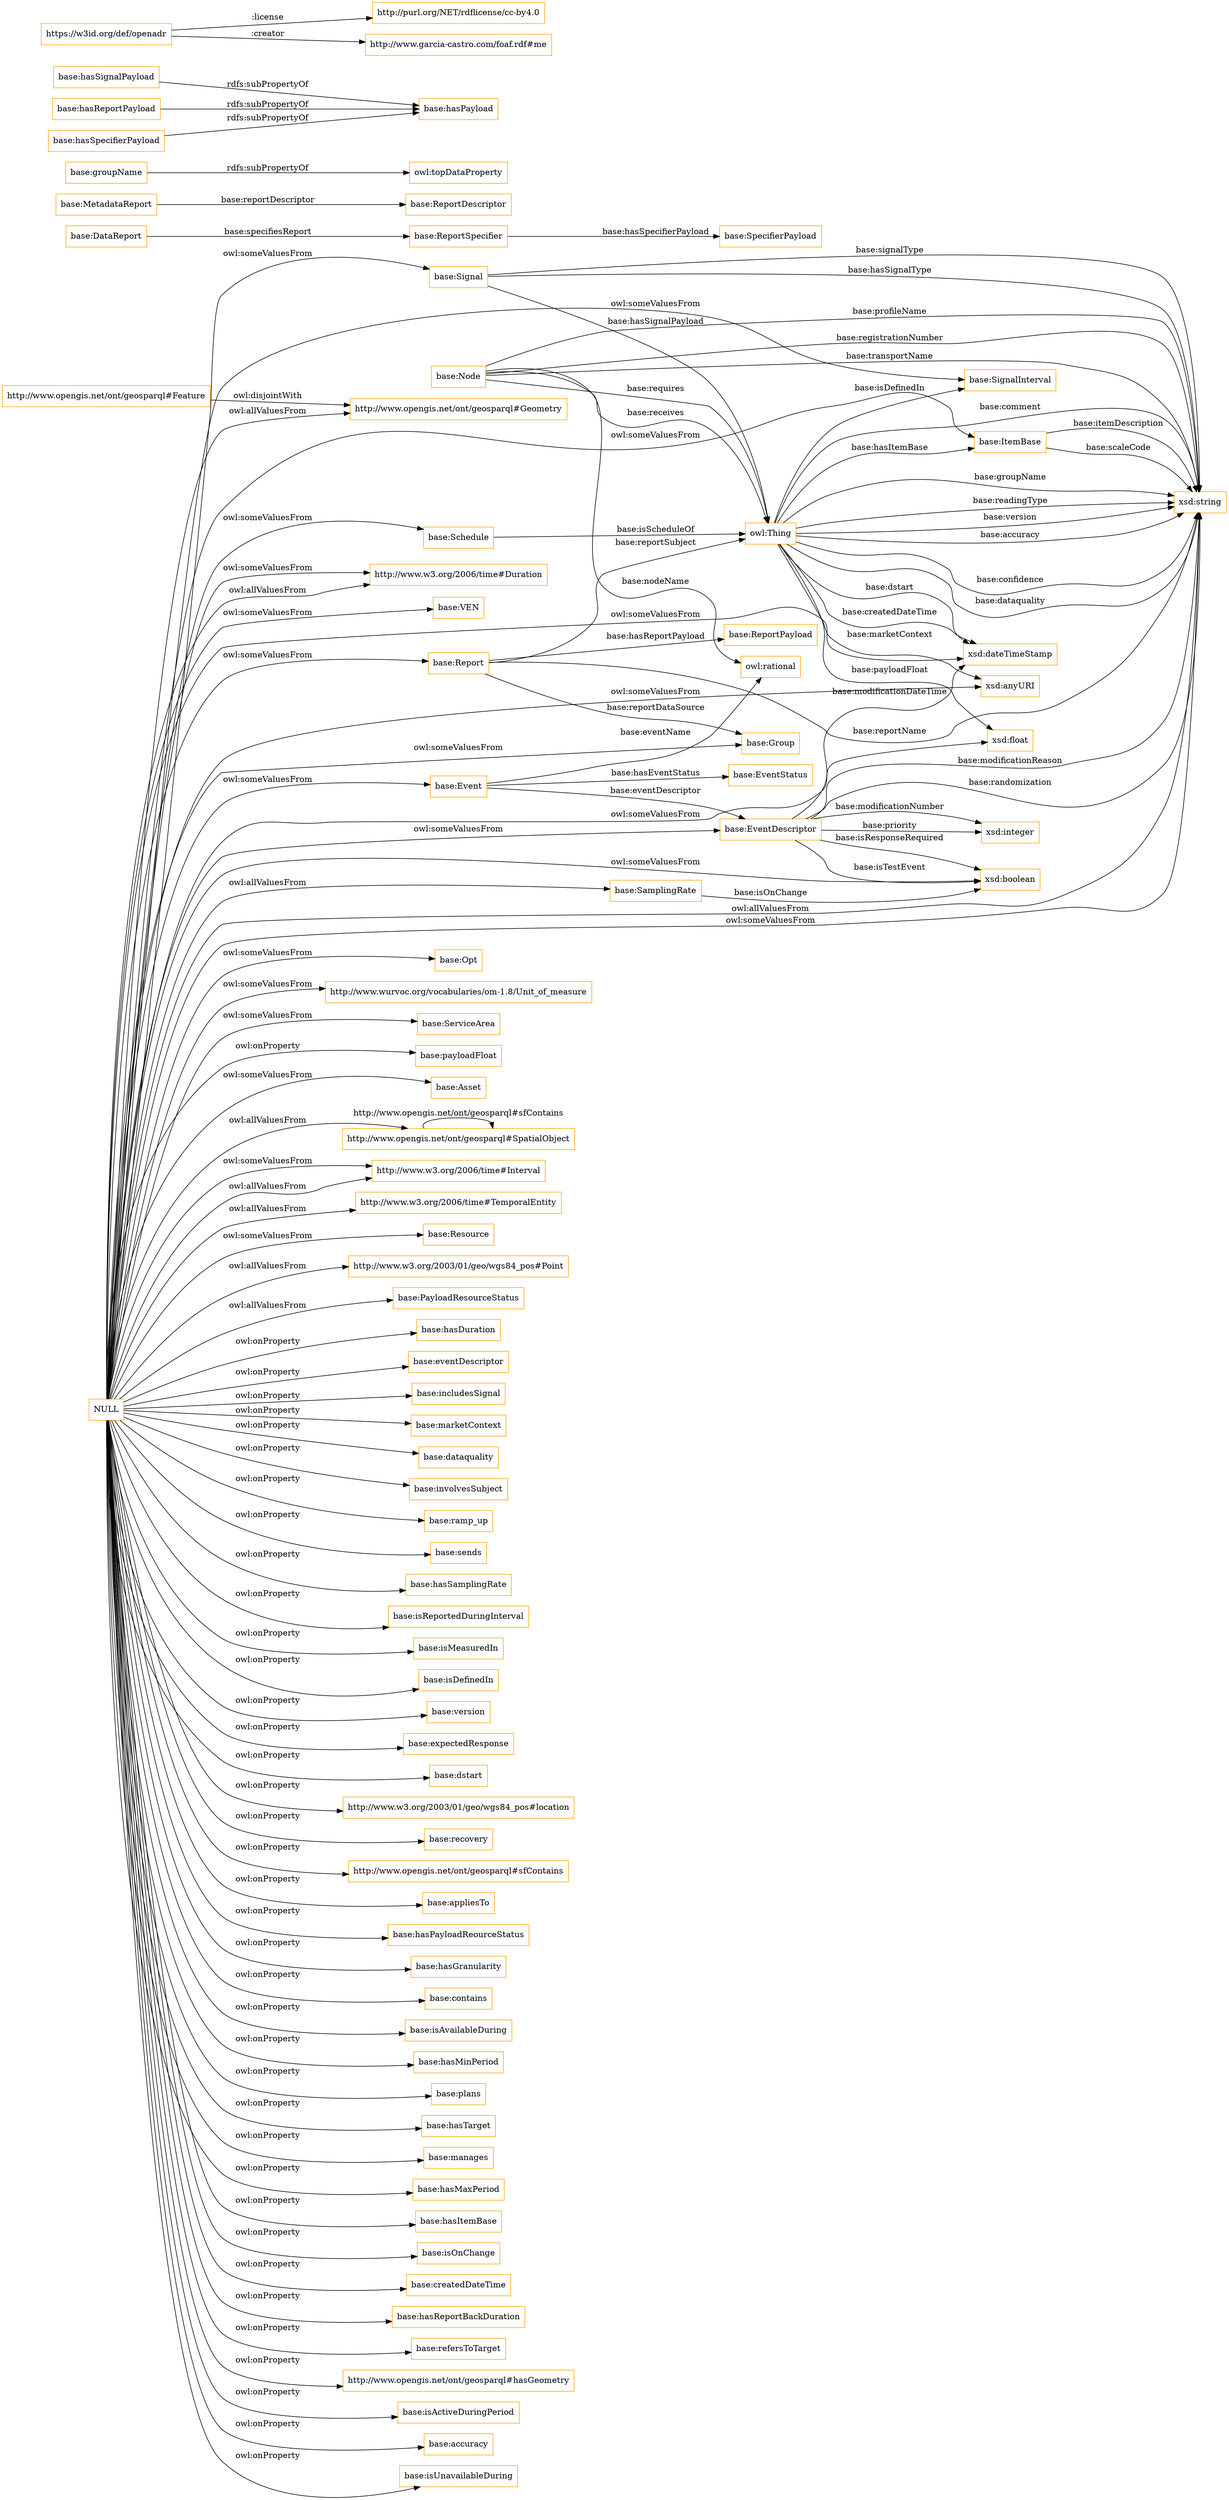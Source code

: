 digraph ar2dtool_diagram { 
rankdir=LR;
size="1501"
node [shape = rectangle, color="orange"]; "base:SignalInterval" "http://www.w3.org/2006/time#Duration" "base:VEN" "base:Signal" "base:Opt" "base:ItemBase" "http://www.wurvoc.org/vocabularies/om-1.8/Unit_of_measure" "base:DataReport" "base:EventStatus" "base:ReportSpecifier" "base:ServiceArea" "base:ReportDescriptor" "base:SamplingRate" "base:Group" "base:Node" "http://www.opengis.net/ont/geosparql#Geometry" "base:Asset" "base:SpecifierPayload" "http://www.opengis.net/ont/geosparql#SpatialObject" "base:Event" "http://www.w3.org/2006/time#Interval" "http://www.w3.org/2006/time#TemporalEntity" "base:Resource" "base:Schedule" "base:EventDescriptor" "http://www.opengis.net/ont/geosparql#Feature" "base:ReportPayload" "http://www.w3.org/2003/01/geo/wgs84_pos#Point" "base:MetadataReport" "base:PayloadResourceStatus" "base:Report" ; /*classes style*/
	"http://www.opengis.net/ont/geosparql#Feature" -> "http://www.opengis.net/ont/geosparql#Geometry" [ label = "owl:disjointWith" ];
	"base:groupName" -> "owl:topDataProperty" [ label = "rdfs:subPropertyOf" ];
	"NULL" -> "base:hasDuration" [ label = "owl:onProperty" ];
	"NULL" -> "base:Signal" [ label = "owl:someValuesFrom" ];
	"NULL" -> "base:eventDescriptor" [ label = "owl:onProperty" ];
	"NULL" -> "base:includesSignal" [ label = "owl:onProperty" ];
	"NULL" -> "base:Resource" [ label = "owl:someValuesFrom" ];
	"NULL" -> "xsd:anyURI" [ label = "owl:someValuesFrom" ];
	"NULL" -> "http://www.w3.org/2006/time#TemporalEntity" [ label = "owl:allValuesFrom" ];
	"NULL" -> "base:marketContext" [ label = "owl:onProperty" ];
	"NULL" -> "base:dataquality" [ label = "owl:onProperty" ];
	"NULL" -> "xsd:float" [ label = "owl:someValuesFrom" ];
	"NULL" -> "base:Schedule" [ label = "owl:someValuesFrom" ];
	"NULL" -> "base:involvesSubject" [ label = "owl:onProperty" ];
	"NULL" -> "base:ramp_up" [ label = "owl:onProperty" ];
	"NULL" -> "xsd:string" [ label = "owl:allValuesFrom" ];
	"NULL" -> "base:sends" [ label = "owl:onProperty" ];
	"NULL" -> "base:hasSamplingRate" [ label = "owl:onProperty" ];
	"NULL" -> "xsd:dateTimeStamp" [ label = "owl:someValuesFrom" ];
	"NULL" -> "http://www.w3.org/2006/time#Duration" [ label = "owl:someValuesFrom" ];
	"NULL" -> "base:isReportedDuringInterval" [ label = "owl:onProperty" ];
	"NULL" -> "base:EventDescriptor" [ label = "owl:someValuesFrom" ];
	"NULL" -> "base:isMeasuredIn" [ label = "owl:onProperty" ];
	"NULL" -> "base:isDefinedIn" [ label = "owl:onProperty" ];
	"NULL" -> "xsd:boolean" [ label = "owl:someValuesFrom" ];
	"NULL" -> "base:version" [ label = "owl:onProperty" ];
	"NULL" -> "base:expectedResponse" [ label = "owl:onProperty" ];
	"NULL" -> "base:dstart" [ label = "owl:onProperty" ];
	"NULL" -> "http://www.w3.org/2003/01/geo/wgs84_pos#location" [ label = "owl:onProperty" ];
	"NULL" -> "base:recovery" [ label = "owl:onProperty" ];
	"NULL" -> "http://www.w3.org/2006/time#Interval" [ label = "owl:allValuesFrom" ];
	"NULL" -> "http://www.opengis.net/ont/geosparql#sfContains" [ label = "owl:onProperty" ];
	"NULL" -> "base:appliesTo" [ label = "owl:onProperty" ];
	"NULL" -> "base:hasPayloadReourceStatus" [ label = "owl:onProperty" ];
	"NULL" -> "base:hasGranularity" [ label = "owl:onProperty" ];
	"NULL" -> "base:contains" [ label = "owl:onProperty" ];
	"NULL" -> "base:isAvailableDuring" [ label = "owl:onProperty" ];
	"NULL" -> "base:hasMinPeriod" [ label = "owl:onProperty" ];
	"NULL" -> "base:Report" [ label = "owl:someValuesFrom" ];
	"NULL" -> "http://www.opengis.net/ont/geosparql#SpatialObject" [ label = "owl:allValuesFrom" ];
	"NULL" -> "base:SamplingRate" [ label = "owl:allValuesFrom" ];
	"NULL" -> "base:plans" [ label = "owl:onProperty" ];
	"NULL" -> "base:hasTarget" [ label = "owl:onProperty" ];
	"NULL" -> "http://www.w3.org/2003/01/geo/wgs84_pos#Point" [ label = "owl:allValuesFrom" ];
	"NULL" -> "base:ItemBase" [ label = "owl:someValuesFrom" ];
	"NULL" -> "base:manages" [ label = "owl:onProperty" ];
	"NULL" -> "base:hasMaxPeriod" [ label = "owl:onProperty" ];
	"NULL" -> "base:ServiceArea" [ label = "owl:someValuesFrom" ];
	"NULL" -> "http://www.opengis.net/ont/geosparql#Geometry" [ label = "owl:allValuesFrom" ];
	"NULL" -> "base:hasItemBase" [ label = "owl:onProperty" ];
	"NULL" -> "base:isOnChange" [ label = "owl:onProperty" ];
	"NULL" -> "base:VEN" [ label = "owl:someValuesFrom" ];
	"NULL" -> "base:SignalInterval" [ label = "owl:someValuesFrom" ];
	"NULL" -> "base:PayloadResourceStatus" [ label = "owl:allValuesFrom" ];
	"NULL" -> "base:createdDateTime" [ label = "owl:onProperty" ];
	"NULL" -> "http://www.w3.org/2006/time#Duration" [ label = "owl:allValuesFrom" ];
	"NULL" -> "base:hasReportBackDuration" [ label = "owl:onProperty" ];
	"NULL" -> "base:refersToTarget" [ label = "owl:onProperty" ];
	"NULL" -> "base:Opt" [ label = "owl:someValuesFrom" ];
	"NULL" -> "http://www.wurvoc.org/vocabularies/om-1.8/Unit_of_measure" [ label = "owl:someValuesFrom" ];
	"NULL" -> "base:Group" [ label = "owl:someValuesFrom" ];
	"NULL" -> "http://www.opengis.net/ont/geosparql#hasGeometry" [ label = "owl:onProperty" ];
	"NULL" -> "base:Asset" [ label = "owl:someValuesFrom" ];
	"NULL" -> "base:isActiveDuringPeriod" [ label = "owl:onProperty" ];
	"NULL" -> "base:accuracy" [ label = "owl:onProperty" ];
	"NULL" -> "http://www.w3.org/2006/time#Interval" [ label = "owl:someValuesFrom" ];
	"NULL" -> "base:isUnavailableDuring" [ label = "owl:onProperty" ];
	"NULL" -> "base:Event" [ label = "owl:someValuesFrom" ];
	"NULL" -> "xsd:string" [ label = "owl:someValuesFrom" ];
	"NULL" -> "base:payloadFloat" [ label = "owl:onProperty" ];
	"base:hasSignalPayload" -> "base:hasPayload" [ label = "rdfs:subPropertyOf" ];
	"base:hasReportPayload" -> "base:hasPayload" [ label = "rdfs:subPropertyOf" ];
	"https://w3id.org/def/openadr" -> "http://purl.org/NET/rdflicense/cc-by4.0" [ label = ":license" ];
	"https://w3id.org/def/openadr" -> "http://www.garcia-castro.com/foaf.rdf#me" [ label = ":creator" ];
	"base:hasSpecifierPayload" -> "base:hasPayload" [ label = "rdfs:subPropertyOf" ];
	"base:Node" -> "owl:Thing" [ label = "base:requires" ];
	"owl:Thing" -> "xsd:string" [ label = "base:confidence" ];
	"owl:Thing" -> "xsd:dateTimeStamp" [ label = "base:dstart" ];
	"base:Schedule" -> "owl:Thing" [ label = "base:isScheduleOf" ];
	"base:Report" -> "owl:Thing" [ label = "base:reportSubject" ];
	"owl:Thing" -> "xsd:string" [ label = "base:dataquality" ];
	"owl:Thing" -> "base:ItemBase" [ label = "base:hasItemBase" ];
	"owl:Thing" -> "xsd:string" [ label = "base:comment" ];
	"base:Node" -> "xsd:string" [ label = "base:profileName" ];
	"base:EventDescriptor" -> "xsd:dateTimeStamp" [ label = "base:modificationDateTime" ];
	"owl:Thing" -> "xsd:float" [ label = "base:payloadFloat" ];
	"base:Node" -> "xsd:string" [ label = "base:registrationNumber" ];
	"http://www.opengis.net/ont/geosparql#SpatialObject" -> "http://www.opengis.net/ont/geosparql#SpatialObject" [ label = "http://www.opengis.net/ont/geosparql#sfContains" ];
	"base:Node" -> "owl:Thing" [ label = "base:receives" ];
	"owl:Thing" -> "xsd:string" [ label = "base:groupName" ];
	"owl:Thing" -> "xsd:anyURI" [ label = "base:marketContext" ];
	"base:EventDescriptor" -> "xsd:integer" [ label = "base:modificationNumber" ];
	"base:EventDescriptor" -> "xsd:boolean" [ label = "base:isResponseRequired" ];
	"owl:Thing" -> "xsd:string" [ label = "base:readingType" ];
	"base:EventDescriptor" -> "xsd:boolean" [ label = "base:isTestEvent" ];
	"owl:Thing" -> "xsd:dateTimeStamp" [ label = "base:createdDateTime" ];
	"base:Event" -> "base:EventDescriptor" [ label = "base:eventDescriptor" ];
	"base:Node" -> "xsd:string" [ label = "base:transportName" ];
	"base:Report" -> "xsd:string" [ label = "base:reportName" ];
	"base:Signal" -> "owl:Thing" [ label = "base:hasSignalPayload" ];
	"base:Event" -> "base:EventStatus" [ label = "base:hasEventStatus" ];
	"base:DataReport" -> "base:ReportSpecifier" [ label = "base:specifiesReport" ];
	"base:Node" -> "owl:rational" [ label = "base:nodeName" ];
	"base:SamplingRate" -> "xsd:boolean" [ label = "base:isOnChange" ];
	"owl:Thing" -> "xsd:string" [ label = "base:version" ];
	"base:Signal" -> "xsd:string" [ label = "base:signalType" ];
	"base:EventDescriptor" -> "xsd:string" [ label = "base:modificationReason" ];
	"base:MetadataReport" -> "base:ReportDescriptor" [ label = "base:reportDescriptor" ];
	"base:Report" -> "base:Group" [ label = "base:reportDataSource" ];
	"base:Signal" -> "xsd:string" [ label = "base:hasSignalType" ];
	"base:ItemBase" -> "xsd:string" [ label = "base:scaleCode" ];
	"owl:Thing" -> "base:SignalInterval" [ label = "base:isDefinedIn" ];
	"base:Report" -> "base:ReportPayload" [ label = "base:hasReportPayload" ];
	"base:Event" -> "owl:rational" [ label = "base:eventName" ];
	"base:ReportSpecifier" -> "base:SpecifierPayload" [ label = "base:hasSpecifierPayload" ];
	"base:EventDescriptor" -> "xsd:string" [ label = "base:randomization" ];
	"owl:Thing" -> "xsd:string" [ label = "base:accuracy" ];
	"base:EventDescriptor" -> "xsd:integer" [ label = "base:priority" ];
	"base:ItemBase" -> "xsd:string" [ label = "base:itemDescription" ];

}
